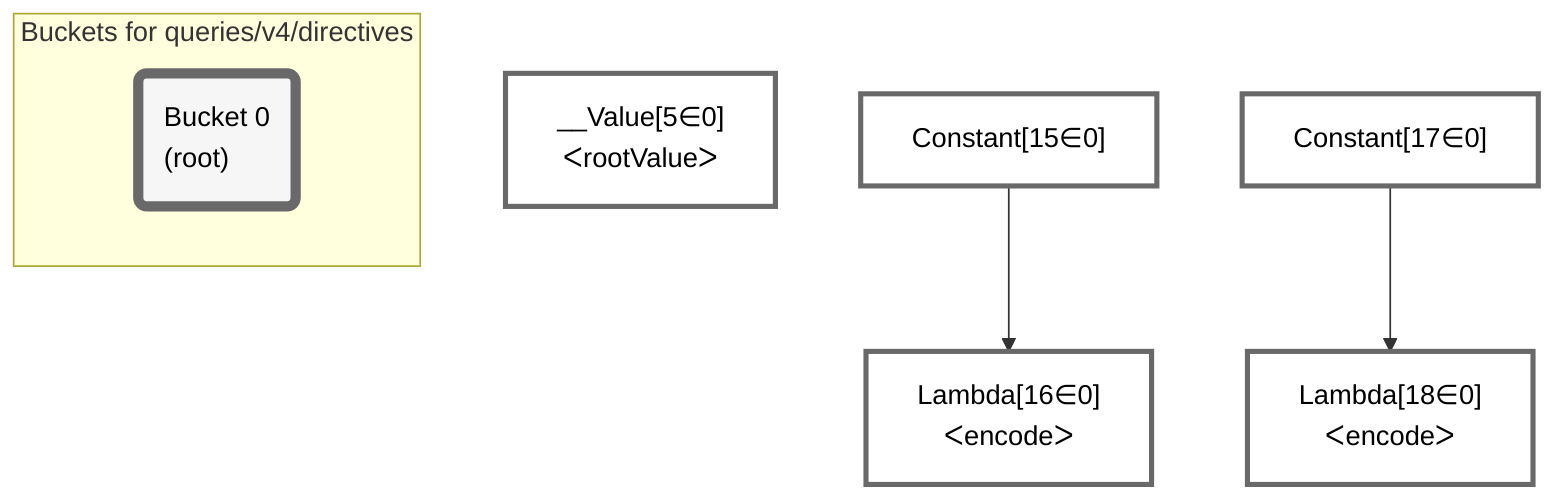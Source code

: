 graph TD
    classDef path fill:#eee,stroke:#000,color:#000
    classDef plan fill:#fff,stroke-width:3px,color:#000
    classDef itemplan fill:#fff,stroke-width:6px,color:#000
    classDef sideeffectplan fill:#f00,stroke-width:6px,color:#000
    classDef bucket fill:#f6f6f6,color:#000,stroke-width:6px,text-align:left


    %% define steps
    __Value5["__Value[5∈0]<br />ᐸrootValueᐳ"]:::plan
    Constant15["Constant[15∈0]"]:::plan
    Lambda16["Lambda[16∈0]<br />ᐸencodeᐳ"]:::plan
    Constant17["Constant[17∈0]"]:::plan
    Lambda18["Lambda[18∈0]<br />ᐸencodeᐳ"]:::plan

    %% plan dependencies
    Constant15 --> Lambda16
    Constant17 --> Lambda18

    %% plan-to-path relationships

    subgraph "Buckets for queries/v4/directives"
    Bucket0("Bucket 0<br />(root)"):::bucket
    classDef bucket0 stroke:#696969
    class Bucket0,__Value5,Constant15,Lambda16,Constant17,Lambda18 bucket0
    end